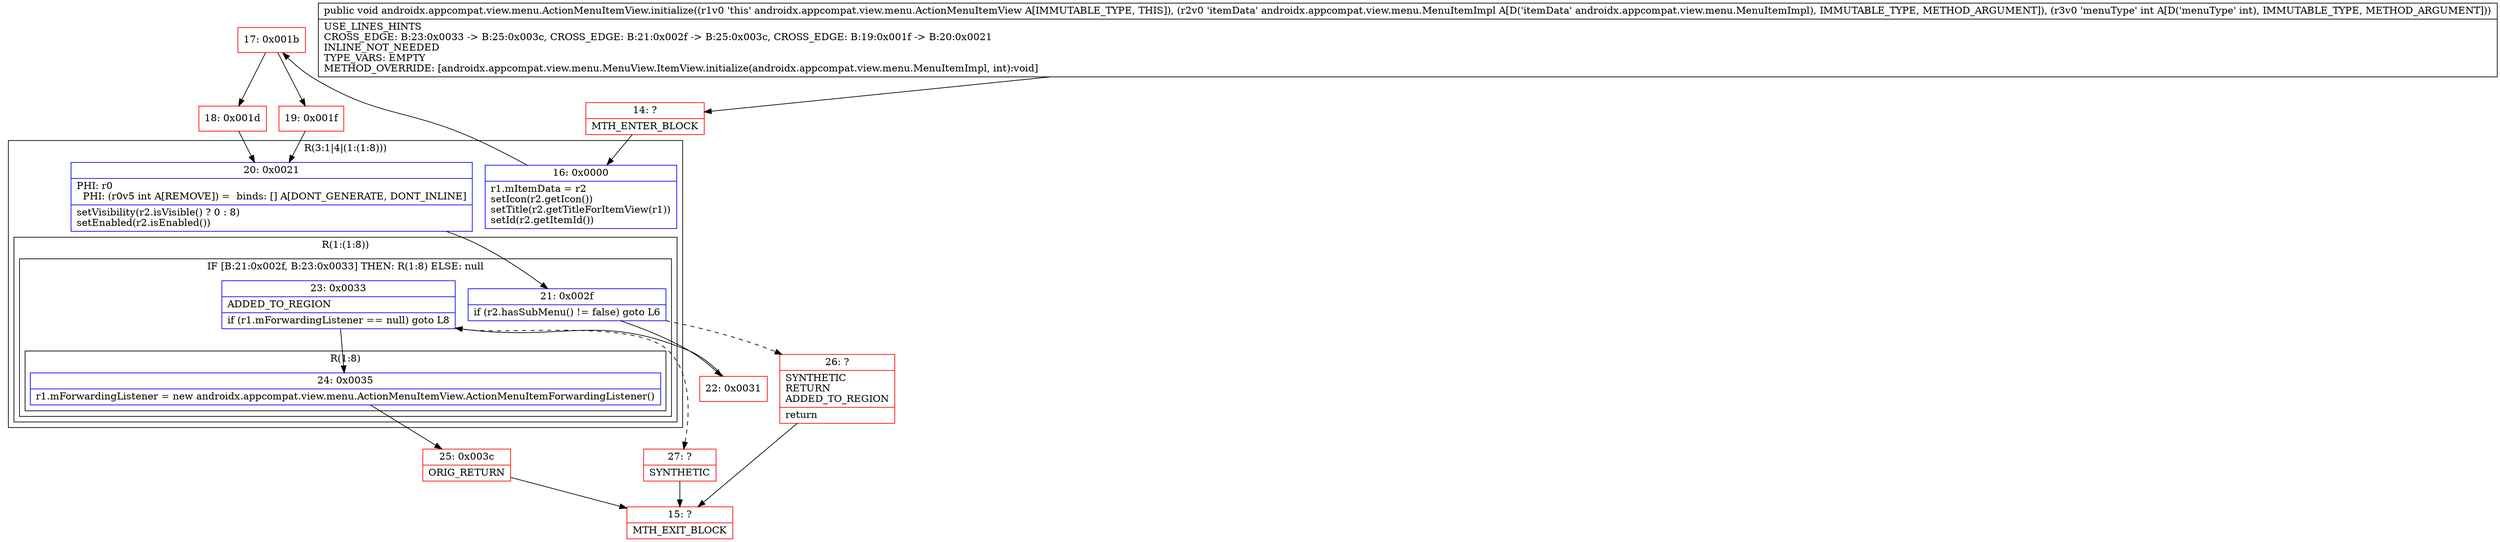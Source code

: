 digraph "CFG forandroidx.appcompat.view.menu.ActionMenuItemView.initialize(Landroidx\/appcompat\/view\/menu\/MenuItemImpl;I)V" {
subgraph cluster_Region_1802138512 {
label = "R(3:1|4|(1:(1:8)))";
node [shape=record,color=blue];
Node_16 [shape=record,label="{16\:\ 0x0000|r1.mItemData = r2\lsetIcon(r2.getIcon())\lsetTitle(r2.getTitleForItemView(r1))\lsetId(r2.getItemId())\l}"];
Node_20 [shape=record,label="{20\:\ 0x0021|PHI: r0 \l  PHI: (r0v5 int A[REMOVE]) =  binds: [] A[DONT_GENERATE, DONT_INLINE]\l|setVisibility(r2.isVisible() ? 0 : 8)\lsetEnabled(r2.isEnabled())\l}"];
subgraph cluster_Region_1606085276 {
label = "R(1:(1:8))";
node [shape=record,color=blue];
subgraph cluster_IfRegion_1985277549 {
label = "IF [B:21:0x002f, B:23:0x0033] THEN: R(1:8) ELSE: null";
node [shape=record,color=blue];
Node_21 [shape=record,label="{21\:\ 0x002f|if (r2.hasSubMenu() != false) goto L6\l}"];
Node_23 [shape=record,label="{23\:\ 0x0033|ADDED_TO_REGION\l|if (r1.mForwardingListener == null) goto L8\l}"];
subgraph cluster_Region_745961568 {
label = "R(1:8)";
node [shape=record,color=blue];
Node_24 [shape=record,label="{24\:\ 0x0035|r1.mForwardingListener = new androidx.appcompat.view.menu.ActionMenuItemView.ActionMenuItemForwardingListener()\l}"];
}
}
}
}
Node_14 [shape=record,color=red,label="{14\:\ ?|MTH_ENTER_BLOCK\l}"];
Node_17 [shape=record,color=red,label="{17\:\ 0x001b}"];
Node_18 [shape=record,color=red,label="{18\:\ 0x001d}"];
Node_22 [shape=record,color=red,label="{22\:\ 0x0031}"];
Node_25 [shape=record,color=red,label="{25\:\ 0x003c|ORIG_RETURN\l}"];
Node_15 [shape=record,color=red,label="{15\:\ ?|MTH_EXIT_BLOCK\l}"];
Node_27 [shape=record,color=red,label="{27\:\ ?|SYNTHETIC\l}"];
Node_26 [shape=record,color=red,label="{26\:\ ?|SYNTHETIC\lRETURN\lADDED_TO_REGION\l|return\l}"];
Node_19 [shape=record,color=red,label="{19\:\ 0x001f}"];
MethodNode[shape=record,label="{public void androidx.appcompat.view.menu.ActionMenuItemView.initialize((r1v0 'this' androidx.appcompat.view.menu.ActionMenuItemView A[IMMUTABLE_TYPE, THIS]), (r2v0 'itemData' androidx.appcompat.view.menu.MenuItemImpl A[D('itemData' androidx.appcompat.view.menu.MenuItemImpl), IMMUTABLE_TYPE, METHOD_ARGUMENT]), (r3v0 'menuType' int A[D('menuType' int), IMMUTABLE_TYPE, METHOD_ARGUMENT]))  | USE_LINES_HINTS\lCROSS_EDGE: B:23:0x0033 \-\> B:25:0x003c, CROSS_EDGE: B:21:0x002f \-\> B:25:0x003c, CROSS_EDGE: B:19:0x001f \-\> B:20:0x0021\lINLINE_NOT_NEEDED\lTYPE_VARS: EMPTY\lMETHOD_OVERRIDE: [androidx.appcompat.view.menu.MenuView.ItemView.initialize(androidx.appcompat.view.menu.MenuItemImpl, int):void]\l}"];
MethodNode -> Node_14;Node_16 -> Node_17;
Node_20 -> Node_21;
Node_21 -> Node_22;
Node_21 -> Node_26[style=dashed];
Node_23 -> Node_24;
Node_23 -> Node_27[style=dashed];
Node_24 -> Node_25;
Node_14 -> Node_16;
Node_17 -> Node_18;
Node_17 -> Node_19;
Node_18 -> Node_20;
Node_22 -> Node_23;
Node_25 -> Node_15;
Node_27 -> Node_15;
Node_26 -> Node_15;
Node_19 -> Node_20;
}

